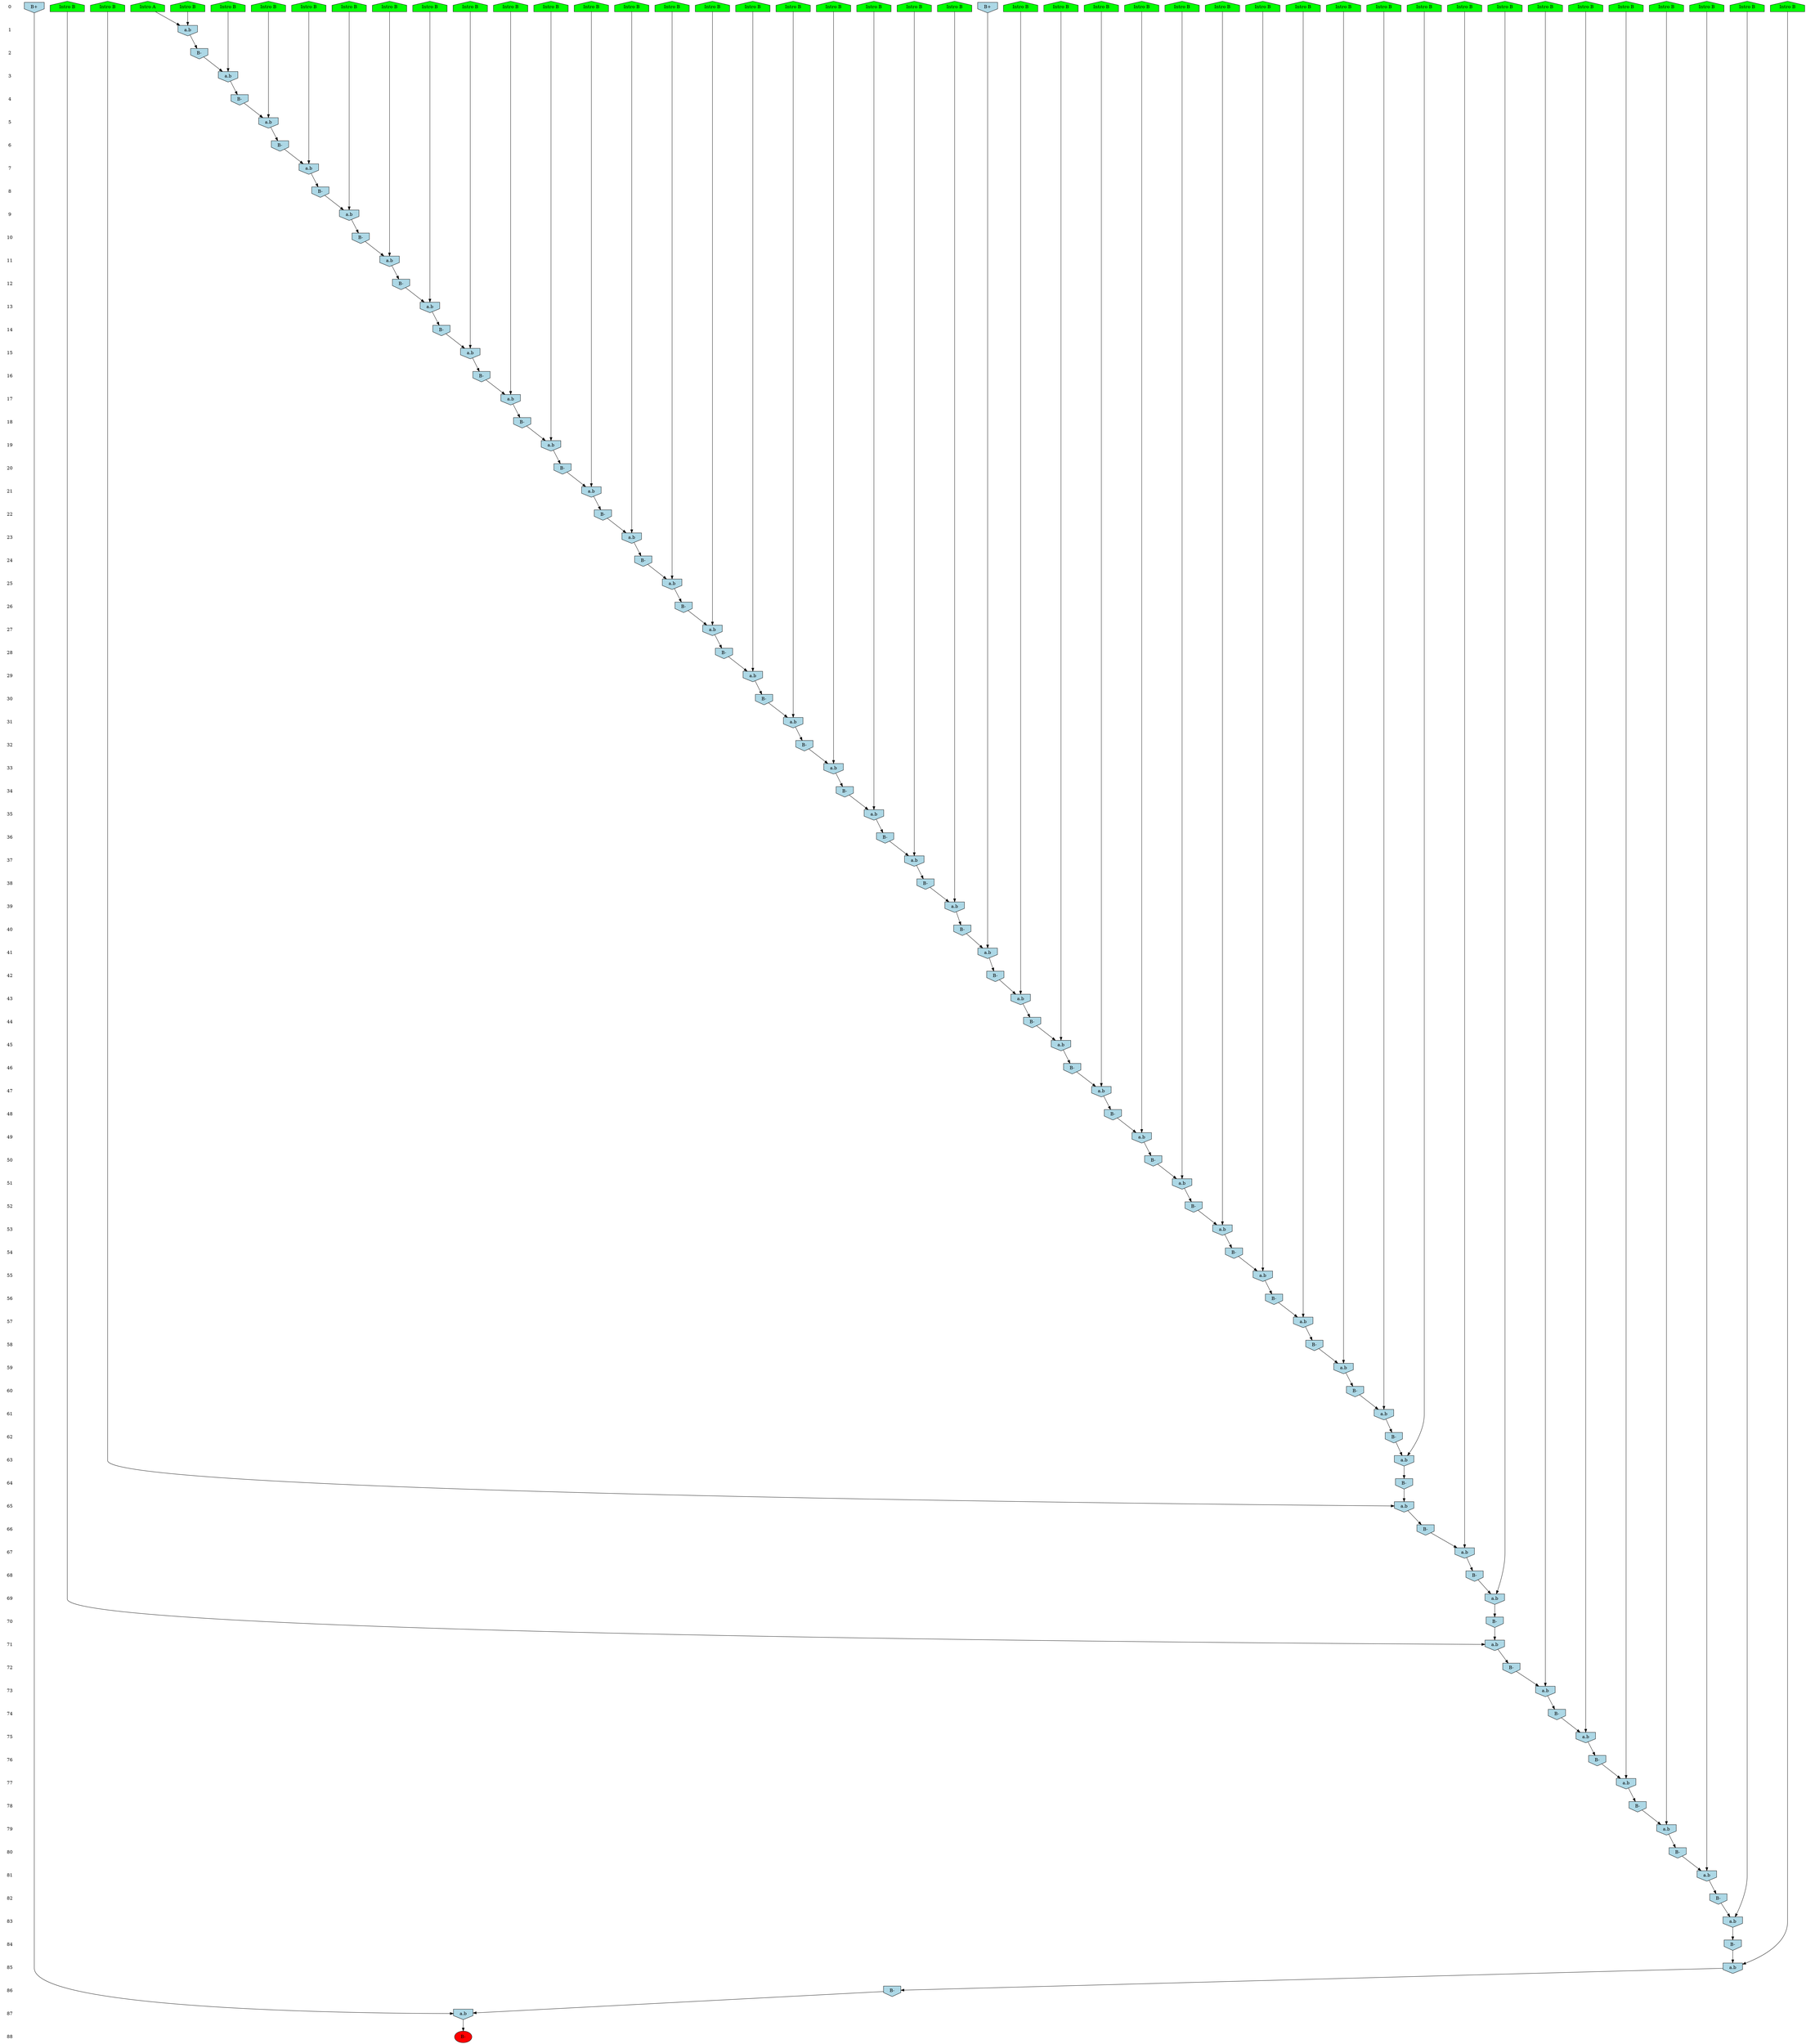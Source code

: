 /* Compression of 1 causal flows obtained in average at 4.071672E+01 t.u */
/* Compressed causal flows were: [44] */
digraph G{
 ranksep=.5 ; 
{ rank = same ; "0" [shape=plaintext] ; node_1 [label ="Intro B", shape=house, style=filled, fillcolor=green] ;
node_2 [label ="Intro B", shape=house, style=filled, fillcolor=green] ;
node_3 [label ="Intro B", shape=house, style=filled, fillcolor=green] ;
node_4 [label ="Intro B", shape=house, style=filled, fillcolor=green] ;
node_5 [label ="Intro B", shape=house, style=filled, fillcolor=green] ;
node_6 [label ="Intro B", shape=house, style=filled, fillcolor=green] ;
node_7 [label ="Intro B", shape=house, style=filled, fillcolor=green] ;
node_8 [label ="Intro B", shape=house, style=filled, fillcolor=green] ;
node_9 [label ="Intro B", shape=house, style=filled, fillcolor=green] ;
node_10 [label ="Intro B", shape=house, style=filled, fillcolor=green] ;
node_11 [label ="Intro B", shape=house, style=filled, fillcolor=green] ;
node_12 [label ="Intro B", shape=house, style=filled, fillcolor=green] ;
node_13 [label ="Intro B", shape=house, style=filled, fillcolor=green] ;
node_14 [label ="Intro B", shape=house, style=filled, fillcolor=green] ;
node_15 [label ="Intro B", shape=house, style=filled, fillcolor=green] ;
node_16 [label ="Intro B", shape=house, style=filled, fillcolor=green] ;
node_17 [label ="Intro B", shape=house, style=filled, fillcolor=green] ;
node_18 [label ="Intro B", shape=house, style=filled, fillcolor=green] ;
node_19 [label ="Intro B", shape=house, style=filled, fillcolor=green] ;
node_20 [label ="Intro B", shape=house, style=filled, fillcolor=green] ;
node_21 [label ="Intro B", shape=house, style=filled, fillcolor=green] ;
node_22 [label ="Intro B", shape=house, style=filled, fillcolor=green] ;
node_23 [label ="Intro B", shape=house, style=filled, fillcolor=green] ;
node_24 [label ="Intro B", shape=house, style=filled, fillcolor=green] ;
node_25 [label ="Intro B", shape=house, style=filled, fillcolor=green] ;
node_26 [label ="Intro B", shape=house, style=filled, fillcolor=green] ;
node_27 [label ="Intro B", shape=house, style=filled, fillcolor=green] ;
node_28 [label ="Intro B", shape=house, style=filled, fillcolor=green] ;
node_29 [label ="Intro B", shape=house, style=filled, fillcolor=green] ;
node_30 [label ="Intro B", shape=house, style=filled, fillcolor=green] ;
node_31 [label ="Intro B", shape=house, style=filled, fillcolor=green] ;
node_32 [label ="Intro B", shape=house, style=filled, fillcolor=green] ;
node_33 [label ="Intro B", shape=house, style=filled, fillcolor=green] ;
node_34 [label ="Intro B", shape=house, style=filled, fillcolor=green] ;
node_35 [label ="Intro B", shape=house, style=filled, fillcolor=green] ;
node_36 [label ="Intro B", shape=house, style=filled, fillcolor=green] ;
node_37 [label ="Intro B", shape=house, style=filled, fillcolor=green] ;
node_38 [label ="Intro B", shape=house, style=filled, fillcolor=green] ;
node_39 [label ="Intro B", shape=house, style=filled, fillcolor=green] ;
node_40 [label ="Intro B", shape=house, style=filled, fillcolor=green] ;
node_41 [label ="Intro B", shape=house, style=filled, fillcolor=green] ;
node_42 [label ="Intro B", shape=house, style=filled, fillcolor=green] ;
node_43 [label ="Intro A", shape=house, style=filled, fillcolor=green] ;
node_57 [label="B+", shape=invhouse, style=filled, fillcolor = lightblue] ;
node_110 [label="B+", shape=invhouse, style=filled, fillcolor = lightblue] ;
}
{ rank = same ; "1" [shape=plaintext] ; node_44 [label="a.b", shape=invhouse, style=filled, fillcolor = lightblue] ;
}
{ rank = same ; "2" [shape=plaintext] ; node_45 [label="B-", shape=invhouse, style=filled, fillcolor = lightblue] ;
}
{ rank = same ; "3" [shape=plaintext] ; node_46 [label="a.b", shape=invhouse, style=filled, fillcolor = lightblue] ;
}
{ rank = same ; "4" [shape=plaintext] ; node_47 [label="B-", shape=invhouse, style=filled, fillcolor = lightblue] ;
}
{ rank = same ; "5" [shape=plaintext] ; node_48 [label="a.b", shape=invhouse, style=filled, fillcolor = lightblue] ;
}
{ rank = same ; "6" [shape=plaintext] ; node_49 [label="B-", shape=invhouse, style=filled, fillcolor = lightblue] ;
}
{ rank = same ; "7" [shape=plaintext] ; node_50 [label="a.b", shape=invhouse, style=filled, fillcolor = lightblue] ;
}
{ rank = same ; "8" [shape=plaintext] ; node_51 [label="B-", shape=invhouse, style=filled, fillcolor = lightblue] ;
}
{ rank = same ; "9" [shape=plaintext] ; node_52 [label="a.b", shape=invhouse, style=filled, fillcolor = lightblue] ;
}
{ rank = same ; "10" [shape=plaintext] ; node_53 [label="B-", shape=invhouse, style=filled, fillcolor = lightblue] ;
}
{ rank = same ; "11" [shape=plaintext] ; node_54 [label="a.b", shape=invhouse, style=filled, fillcolor = lightblue] ;
}
{ rank = same ; "12" [shape=plaintext] ; node_55 [label="B-", shape=invhouse, style=filled, fillcolor = lightblue] ;
}
{ rank = same ; "13" [shape=plaintext] ; node_56 [label="a.b", shape=invhouse, style=filled, fillcolor = lightblue] ;
}
{ rank = same ; "14" [shape=plaintext] ; node_58 [label="B-", shape=invhouse, style=filled, fillcolor = lightblue] ;
}
{ rank = same ; "15" [shape=plaintext] ; node_59 [label="a.b", shape=invhouse, style=filled, fillcolor = lightblue] ;
}
{ rank = same ; "16" [shape=plaintext] ; node_60 [label="B-", shape=invhouse, style=filled, fillcolor = lightblue] ;
}
{ rank = same ; "17" [shape=plaintext] ; node_61 [label="a.b", shape=invhouse, style=filled, fillcolor = lightblue] ;
}
{ rank = same ; "18" [shape=plaintext] ; node_62 [label="B-", shape=invhouse, style=filled, fillcolor = lightblue] ;
}
{ rank = same ; "19" [shape=plaintext] ; node_63 [label="a.b", shape=invhouse, style=filled, fillcolor = lightblue] ;
}
{ rank = same ; "20" [shape=plaintext] ; node_64 [label="B-", shape=invhouse, style=filled, fillcolor = lightblue] ;
}
{ rank = same ; "21" [shape=plaintext] ; node_65 [label="a.b", shape=invhouse, style=filled, fillcolor = lightblue] ;
}
{ rank = same ; "22" [shape=plaintext] ; node_66 [label="B-", shape=invhouse, style=filled, fillcolor = lightblue] ;
}
{ rank = same ; "23" [shape=plaintext] ; node_67 [label="a.b", shape=invhouse, style=filled, fillcolor = lightblue] ;
}
{ rank = same ; "24" [shape=plaintext] ; node_68 [label="B-", shape=invhouse, style=filled, fillcolor = lightblue] ;
}
{ rank = same ; "25" [shape=plaintext] ; node_69 [label="a.b", shape=invhouse, style=filled, fillcolor = lightblue] ;
}
{ rank = same ; "26" [shape=plaintext] ; node_70 [label="B-", shape=invhouse, style=filled, fillcolor = lightblue] ;
}
{ rank = same ; "27" [shape=plaintext] ; node_71 [label="a.b", shape=invhouse, style=filled, fillcolor = lightblue] ;
}
{ rank = same ; "28" [shape=plaintext] ; node_72 [label="B-", shape=invhouse, style=filled, fillcolor = lightblue] ;
}
{ rank = same ; "29" [shape=plaintext] ; node_73 [label="a.b", shape=invhouse, style=filled, fillcolor = lightblue] ;
}
{ rank = same ; "30" [shape=plaintext] ; node_74 [label="B-", shape=invhouse, style=filled, fillcolor = lightblue] ;
}
{ rank = same ; "31" [shape=plaintext] ; node_75 [label="a.b", shape=invhouse, style=filled, fillcolor = lightblue] ;
}
{ rank = same ; "32" [shape=plaintext] ; node_76 [label="B-", shape=invhouse, style=filled, fillcolor = lightblue] ;
}
{ rank = same ; "33" [shape=plaintext] ; node_77 [label="a.b", shape=invhouse, style=filled, fillcolor = lightblue] ;
}
{ rank = same ; "34" [shape=plaintext] ; node_78 [label="B-", shape=invhouse, style=filled, fillcolor = lightblue] ;
}
{ rank = same ; "35" [shape=plaintext] ; node_79 [label="a.b", shape=invhouse, style=filled, fillcolor = lightblue] ;
}
{ rank = same ; "36" [shape=plaintext] ; node_80 [label="B-", shape=invhouse, style=filled, fillcolor = lightblue] ;
}
{ rank = same ; "37" [shape=plaintext] ; node_81 [label="a.b", shape=invhouse, style=filled, fillcolor = lightblue] ;
}
{ rank = same ; "38" [shape=plaintext] ; node_82 [label="B-", shape=invhouse, style=filled, fillcolor = lightblue] ;
}
{ rank = same ; "39" [shape=plaintext] ; node_83 [label="a.b", shape=invhouse, style=filled, fillcolor = lightblue] ;
}
{ rank = same ; "40" [shape=plaintext] ; node_84 [label="B-", shape=invhouse, style=filled, fillcolor = lightblue] ;
}
{ rank = same ; "41" [shape=plaintext] ; node_85 [label="a.b", shape=invhouse, style=filled, fillcolor = lightblue] ;
}
{ rank = same ; "42" [shape=plaintext] ; node_86 [label="B-", shape=invhouse, style=filled, fillcolor = lightblue] ;
}
{ rank = same ; "43" [shape=plaintext] ; node_87 [label="a.b", shape=invhouse, style=filled, fillcolor = lightblue] ;
}
{ rank = same ; "44" [shape=plaintext] ; node_88 [label="B-", shape=invhouse, style=filled, fillcolor = lightblue] ;
}
{ rank = same ; "45" [shape=plaintext] ; node_89 [label="a.b", shape=invhouse, style=filled, fillcolor = lightblue] ;
}
{ rank = same ; "46" [shape=plaintext] ; node_90 [label="B-", shape=invhouse, style=filled, fillcolor = lightblue] ;
}
{ rank = same ; "47" [shape=plaintext] ; node_91 [label="a.b", shape=invhouse, style=filled, fillcolor = lightblue] ;
}
{ rank = same ; "48" [shape=plaintext] ; node_92 [label="B-", shape=invhouse, style=filled, fillcolor = lightblue] ;
}
{ rank = same ; "49" [shape=plaintext] ; node_93 [label="a.b", shape=invhouse, style=filled, fillcolor = lightblue] ;
}
{ rank = same ; "50" [shape=plaintext] ; node_94 [label="B-", shape=invhouse, style=filled, fillcolor = lightblue] ;
}
{ rank = same ; "51" [shape=plaintext] ; node_95 [label="a.b", shape=invhouse, style=filled, fillcolor = lightblue] ;
}
{ rank = same ; "52" [shape=plaintext] ; node_96 [label="B-", shape=invhouse, style=filled, fillcolor = lightblue] ;
}
{ rank = same ; "53" [shape=plaintext] ; node_97 [label="a.b", shape=invhouse, style=filled, fillcolor = lightblue] ;
}
{ rank = same ; "54" [shape=plaintext] ; node_98 [label="B-", shape=invhouse, style=filled, fillcolor = lightblue] ;
}
{ rank = same ; "55" [shape=plaintext] ; node_99 [label="a.b", shape=invhouse, style=filled, fillcolor = lightblue] ;
}
{ rank = same ; "56" [shape=plaintext] ; node_100 [label="B-", shape=invhouse, style=filled, fillcolor = lightblue] ;
}
{ rank = same ; "57" [shape=plaintext] ; node_101 [label="a.b", shape=invhouse, style=filled, fillcolor = lightblue] ;
}
{ rank = same ; "58" [shape=plaintext] ; node_102 [label="B-", shape=invhouse, style=filled, fillcolor = lightblue] ;
}
{ rank = same ; "59" [shape=plaintext] ; node_103 [label="a.b", shape=invhouse, style=filled, fillcolor = lightblue] ;
}
{ rank = same ; "60" [shape=plaintext] ; node_104 [label="B-", shape=invhouse, style=filled, fillcolor = lightblue] ;
}
{ rank = same ; "61" [shape=plaintext] ; node_105 [label="a.b", shape=invhouse, style=filled, fillcolor = lightblue] ;
}
{ rank = same ; "62" [shape=plaintext] ; node_106 [label="B-", shape=invhouse, style=filled, fillcolor = lightblue] ;
}
{ rank = same ; "63" [shape=plaintext] ; node_107 [label="a.b", shape=invhouse, style=filled, fillcolor = lightblue] ;
}
{ rank = same ; "64" [shape=plaintext] ; node_108 [label="B-", shape=invhouse, style=filled, fillcolor = lightblue] ;
}
{ rank = same ; "65" [shape=plaintext] ; node_109 [label="a.b", shape=invhouse, style=filled, fillcolor = lightblue] ;
}
{ rank = same ; "66" [shape=plaintext] ; node_111 [label="B-", shape=invhouse, style=filled, fillcolor = lightblue] ;
}
{ rank = same ; "67" [shape=plaintext] ; node_112 [label="a.b", shape=invhouse, style=filled, fillcolor = lightblue] ;
}
{ rank = same ; "68" [shape=plaintext] ; node_113 [label="B-", shape=invhouse, style=filled, fillcolor = lightblue] ;
}
{ rank = same ; "69" [shape=plaintext] ; node_114 [label="a.b", shape=invhouse, style=filled, fillcolor = lightblue] ;
}
{ rank = same ; "70" [shape=plaintext] ; node_115 [label="B-", shape=invhouse, style=filled, fillcolor = lightblue] ;
}
{ rank = same ; "71" [shape=plaintext] ; node_116 [label="a.b", shape=invhouse, style=filled, fillcolor = lightblue] ;
}
{ rank = same ; "72" [shape=plaintext] ; node_117 [label="B-", shape=invhouse, style=filled, fillcolor = lightblue] ;
}
{ rank = same ; "73" [shape=plaintext] ; node_118 [label="a.b", shape=invhouse, style=filled, fillcolor = lightblue] ;
}
{ rank = same ; "74" [shape=plaintext] ; node_119 [label="B-", shape=invhouse, style=filled, fillcolor = lightblue] ;
}
{ rank = same ; "75" [shape=plaintext] ; node_120 [label="a.b", shape=invhouse, style=filled, fillcolor = lightblue] ;
}
{ rank = same ; "76" [shape=plaintext] ; node_121 [label="B-", shape=invhouse, style=filled, fillcolor = lightblue] ;
}
{ rank = same ; "77" [shape=plaintext] ; node_122 [label="a.b", shape=invhouse, style=filled, fillcolor = lightblue] ;
}
{ rank = same ; "78" [shape=plaintext] ; node_123 [label="B-", shape=invhouse, style=filled, fillcolor = lightblue] ;
}
{ rank = same ; "79" [shape=plaintext] ; node_124 [label="a.b", shape=invhouse, style=filled, fillcolor = lightblue] ;
}
{ rank = same ; "80" [shape=plaintext] ; node_125 [label="B-", shape=invhouse, style=filled, fillcolor = lightblue] ;
}
{ rank = same ; "81" [shape=plaintext] ; node_126 [label="a.b", shape=invhouse, style=filled, fillcolor = lightblue] ;
}
{ rank = same ; "82" [shape=plaintext] ; node_127 [label="B-", shape=invhouse, style=filled, fillcolor = lightblue] ;
}
{ rank = same ; "83" [shape=plaintext] ; node_128 [label="a.b", shape=invhouse, style=filled, fillcolor = lightblue] ;
}
{ rank = same ; "84" [shape=plaintext] ; node_129 [label="B-", shape=invhouse, style=filled, fillcolor = lightblue] ;
}
{ rank = same ; "85" [shape=plaintext] ; node_130 [label="a.b", shape=invhouse, style=filled, fillcolor = lightblue] ;
}
{ rank = same ; "86" [shape=plaintext] ; node_131 [label="B-", shape=invhouse, style=filled, fillcolor = lightblue] ;
}
{ rank = same ; "87" [shape=plaintext] ; node_132 [label="a.b", shape=invhouse, style=filled, fillcolor = lightblue] ;
}
{ rank = same ; "88" [shape=plaintext] ; node_133 [label ="B-", style=filled, fillcolor=red] ;
}
"0" -> "1" [style="invis"]; 
"1" -> "2" [style="invis"]; 
"2" -> "3" [style="invis"]; 
"3" -> "4" [style="invis"]; 
"4" -> "5" [style="invis"]; 
"5" -> "6" [style="invis"]; 
"6" -> "7" [style="invis"]; 
"7" -> "8" [style="invis"]; 
"8" -> "9" [style="invis"]; 
"9" -> "10" [style="invis"]; 
"10" -> "11" [style="invis"]; 
"11" -> "12" [style="invis"]; 
"12" -> "13" [style="invis"]; 
"13" -> "14" [style="invis"]; 
"14" -> "15" [style="invis"]; 
"15" -> "16" [style="invis"]; 
"16" -> "17" [style="invis"]; 
"17" -> "18" [style="invis"]; 
"18" -> "19" [style="invis"]; 
"19" -> "20" [style="invis"]; 
"20" -> "21" [style="invis"]; 
"21" -> "22" [style="invis"]; 
"22" -> "23" [style="invis"]; 
"23" -> "24" [style="invis"]; 
"24" -> "25" [style="invis"]; 
"25" -> "26" [style="invis"]; 
"26" -> "27" [style="invis"]; 
"27" -> "28" [style="invis"]; 
"28" -> "29" [style="invis"]; 
"29" -> "30" [style="invis"]; 
"30" -> "31" [style="invis"]; 
"31" -> "32" [style="invis"]; 
"32" -> "33" [style="invis"]; 
"33" -> "34" [style="invis"]; 
"34" -> "35" [style="invis"]; 
"35" -> "36" [style="invis"]; 
"36" -> "37" [style="invis"]; 
"37" -> "38" [style="invis"]; 
"38" -> "39" [style="invis"]; 
"39" -> "40" [style="invis"]; 
"40" -> "41" [style="invis"]; 
"41" -> "42" [style="invis"]; 
"42" -> "43" [style="invis"]; 
"43" -> "44" [style="invis"]; 
"44" -> "45" [style="invis"]; 
"45" -> "46" [style="invis"]; 
"46" -> "47" [style="invis"]; 
"47" -> "48" [style="invis"]; 
"48" -> "49" [style="invis"]; 
"49" -> "50" [style="invis"]; 
"50" -> "51" [style="invis"]; 
"51" -> "52" [style="invis"]; 
"52" -> "53" [style="invis"]; 
"53" -> "54" [style="invis"]; 
"54" -> "55" [style="invis"]; 
"55" -> "56" [style="invis"]; 
"56" -> "57" [style="invis"]; 
"57" -> "58" [style="invis"]; 
"58" -> "59" [style="invis"]; 
"59" -> "60" [style="invis"]; 
"60" -> "61" [style="invis"]; 
"61" -> "62" [style="invis"]; 
"62" -> "63" [style="invis"]; 
"63" -> "64" [style="invis"]; 
"64" -> "65" [style="invis"]; 
"65" -> "66" [style="invis"]; 
"66" -> "67" [style="invis"]; 
"67" -> "68" [style="invis"]; 
"68" -> "69" [style="invis"]; 
"69" -> "70" [style="invis"]; 
"70" -> "71" [style="invis"]; 
"71" -> "72" [style="invis"]; 
"72" -> "73" [style="invis"]; 
"73" -> "74" [style="invis"]; 
"74" -> "75" [style="invis"]; 
"75" -> "76" [style="invis"]; 
"76" -> "77" [style="invis"]; 
"77" -> "78" [style="invis"]; 
"78" -> "79" [style="invis"]; 
"79" -> "80" [style="invis"]; 
"80" -> "81" [style="invis"]; 
"81" -> "82" [style="invis"]; 
"82" -> "83" [style="invis"]; 
"83" -> "84" [style="invis"]; 
"84" -> "85" [style="invis"]; 
"85" -> "86" [style="invis"]; 
"86" -> "87" [style="invis"]; 
"87" -> "88" [style="invis"]; 
node_4 -> node_44
node_43 -> node_44
node_44 -> node_45
node_15 -> node_46
node_45 -> node_46
node_46 -> node_47
node_12 -> node_48
node_47 -> node_48
node_48 -> node_49
node_38 -> node_50
node_49 -> node_50
node_50 -> node_51
node_8 -> node_52
node_51 -> node_52
node_52 -> node_53
node_27 -> node_54
node_53 -> node_54
node_54 -> node_55
node_29 -> node_56
node_55 -> node_56
node_56 -> node_58
node_35 -> node_59
node_58 -> node_59
node_59 -> node_60
node_17 -> node_61
node_60 -> node_61
node_61 -> node_62
node_6 -> node_63
node_62 -> node_63
node_63 -> node_64
node_39 -> node_65
node_64 -> node_65
node_65 -> node_66
node_13 -> node_67
node_66 -> node_67
node_67 -> node_68
node_37 -> node_69
node_68 -> node_69
node_69 -> node_70
node_22 -> node_71
node_70 -> node_71
node_71 -> node_72
node_18 -> node_73
node_72 -> node_73
node_73 -> node_74
node_3 -> node_75
node_74 -> node_75
node_75 -> node_76
node_24 -> node_77
node_76 -> node_77
node_77 -> node_78
node_11 -> node_79
node_78 -> node_79
node_79 -> node_80
node_10 -> node_81
node_80 -> node_81
node_81 -> node_82
node_16 -> node_83
node_82 -> node_83
node_83 -> node_84
node_57 -> node_85
node_84 -> node_85
node_85 -> node_86
node_32 -> node_87
node_86 -> node_87
node_87 -> node_88
node_26 -> node_89
node_88 -> node_89
node_89 -> node_90
node_21 -> node_91
node_90 -> node_91
node_91 -> node_92
node_25 -> node_93
node_92 -> node_93
node_93 -> node_94
node_40 -> node_95
node_94 -> node_95
node_95 -> node_96
node_9 -> node_97
node_96 -> node_97
node_97 -> node_98
node_19 -> node_99
node_98 -> node_99
node_99 -> node_100
node_2 -> node_101
node_100 -> node_101
node_101 -> node_102
node_34 -> node_103
node_102 -> node_103
node_103 -> node_104
node_7 -> node_105
node_104 -> node_105
node_105 -> node_106
node_28 -> node_107
node_106 -> node_107
node_107 -> node_108
node_1 -> node_109
node_108 -> node_109
node_109 -> node_111
node_31 -> node_112
node_111 -> node_112
node_112 -> node_113
node_14 -> node_114
node_113 -> node_114
node_114 -> node_115
node_23 -> node_116
node_115 -> node_116
node_116 -> node_117
node_33 -> node_118
node_117 -> node_118
node_118 -> node_119
node_20 -> node_120
node_119 -> node_120
node_120 -> node_121
node_36 -> node_122
node_121 -> node_122
node_122 -> node_123
node_41 -> node_124
node_123 -> node_124
node_124 -> node_125
node_42 -> node_126
node_125 -> node_126
node_126 -> node_127
node_30 -> node_128
node_127 -> node_128
node_128 -> node_129
node_5 -> node_130
node_129 -> node_130
node_130 -> node_131
node_110 -> node_132
node_131 -> node_132
node_132 -> node_133
}
/*
 Dot generation time: 0.000811
*/